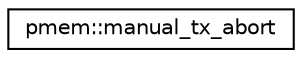 digraph "Graphical Class Hierarchy"
{
  edge [fontname="Helvetica",fontsize="10",labelfontname="Helvetica",labelfontsize="10"];
  node [fontname="Helvetica",fontsize="10",shape=record];
  rankdir="LR";
  Node1 [label="pmem::manual_tx_abort",height=0.2,width=0.4,color="black", fillcolor="white", style="filled",URL="$classpmem_1_1manual__tx__abort.html",tooltip="Custom transaction error class. "];
}
